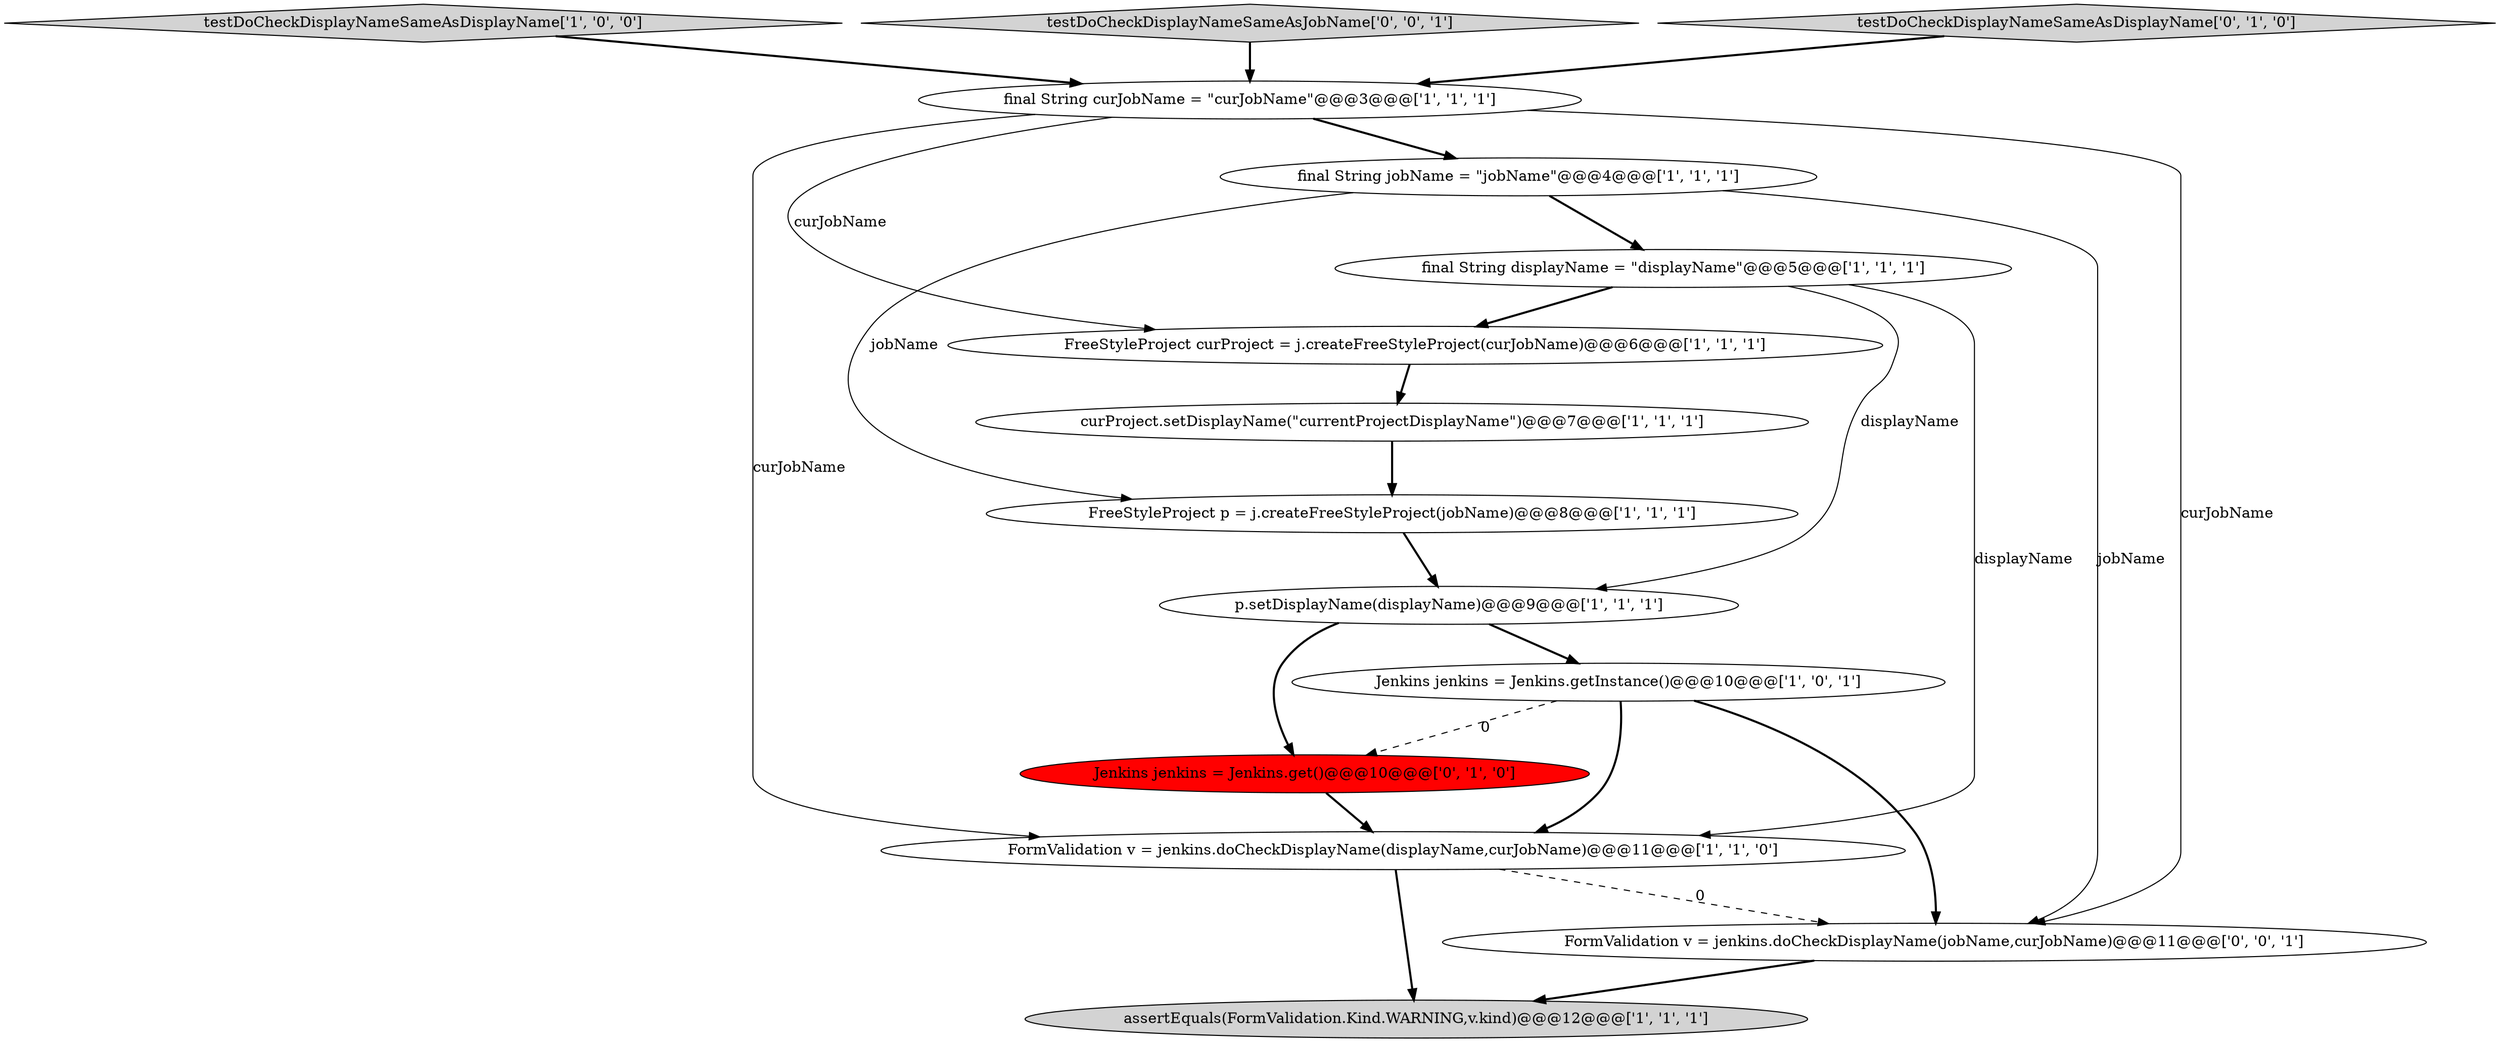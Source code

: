 digraph {
0 [style = filled, label = "Jenkins jenkins = Jenkins.getInstance()@@@10@@@['1', '0', '1']", fillcolor = white, shape = ellipse image = "AAA0AAABBB1BBB"];
11 [style = filled, label = "Jenkins jenkins = Jenkins.get()@@@10@@@['0', '1', '0']", fillcolor = red, shape = ellipse image = "AAA1AAABBB2BBB"];
5 [style = filled, label = "testDoCheckDisplayNameSameAsDisplayName['1', '0', '0']", fillcolor = lightgray, shape = diamond image = "AAA0AAABBB1BBB"];
6 [style = filled, label = "FreeStyleProject curProject = j.createFreeStyleProject(curJobName)@@@6@@@['1', '1', '1']", fillcolor = white, shape = ellipse image = "AAA0AAABBB1BBB"];
13 [style = filled, label = "testDoCheckDisplayNameSameAsJobName['0', '0', '1']", fillcolor = lightgray, shape = diamond image = "AAA0AAABBB3BBB"];
7 [style = filled, label = "curProject.setDisplayName(\"currentProjectDisplayName\")@@@7@@@['1', '1', '1']", fillcolor = white, shape = ellipse image = "AAA0AAABBB1BBB"];
10 [style = filled, label = "assertEquals(FormValidation.Kind.WARNING,v.kind)@@@12@@@['1', '1', '1']", fillcolor = lightgray, shape = ellipse image = "AAA0AAABBB1BBB"];
9 [style = filled, label = "final String displayName = \"displayName\"@@@5@@@['1', '1', '1']", fillcolor = white, shape = ellipse image = "AAA0AAABBB1BBB"];
14 [style = filled, label = "FormValidation v = jenkins.doCheckDisplayName(jobName,curJobName)@@@11@@@['0', '0', '1']", fillcolor = white, shape = ellipse image = "AAA0AAABBB3BBB"];
2 [style = filled, label = "FormValidation v = jenkins.doCheckDisplayName(displayName,curJobName)@@@11@@@['1', '1', '0']", fillcolor = white, shape = ellipse image = "AAA0AAABBB1BBB"];
4 [style = filled, label = "final String curJobName = \"curJobName\"@@@3@@@['1', '1', '1']", fillcolor = white, shape = ellipse image = "AAA0AAABBB1BBB"];
12 [style = filled, label = "testDoCheckDisplayNameSameAsDisplayName['0', '1', '0']", fillcolor = lightgray, shape = diamond image = "AAA0AAABBB2BBB"];
1 [style = filled, label = "FreeStyleProject p = j.createFreeStyleProject(jobName)@@@8@@@['1', '1', '1']", fillcolor = white, shape = ellipse image = "AAA0AAABBB1BBB"];
8 [style = filled, label = "p.setDisplayName(displayName)@@@9@@@['1', '1', '1']", fillcolor = white, shape = ellipse image = "AAA0AAABBB1BBB"];
3 [style = filled, label = "final String jobName = \"jobName\"@@@4@@@['1', '1', '1']", fillcolor = white, shape = ellipse image = "AAA0AAABBB1BBB"];
4->3 [style = bold, label=""];
7->1 [style = bold, label=""];
1->8 [style = bold, label=""];
9->2 [style = solid, label="displayName"];
0->2 [style = bold, label=""];
4->2 [style = solid, label="curJobName"];
14->10 [style = bold, label=""];
0->11 [style = dashed, label="0"];
2->10 [style = bold, label=""];
11->2 [style = bold, label=""];
4->14 [style = solid, label="curJobName"];
9->6 [style = bold, label=""];
3->14 [style = solid, label="jobName"];
8->0 [style = bold, label=""];
3->9 [style = bold, label=""];
0->14 [style = bold, label=""];
3->1 [style = solid, label="jobName"];
9->8 [style = solid, label="displayName"];
2->14 [style = dashed, label="0"];
12->4 [style = bold, label=""];
5->4 [style = bold, label=""];
4->6 [style = solid, label="curJobName"];
6->7 [style = bold, label=""];
8->11 [style = bold, label=""];
13->4 [style = bold, label=""];
}
